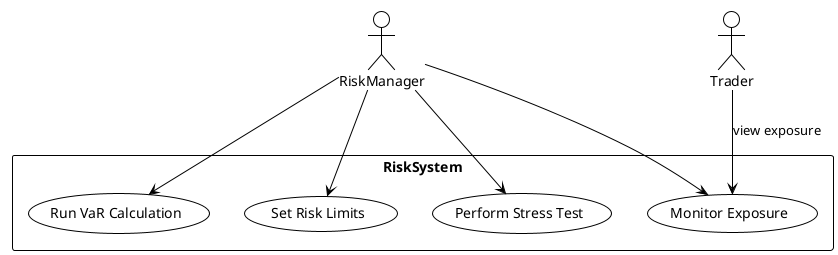 @startuml RiskUseCases
!theme plain

actor RiskManager
actor Trader

rectangle RiskSystem {
  usecase "Monitor Exposure" as UC1
  usecase "Run VaR Calculation" as UC2
  usecase "Set Risk Limits" as UC3
  usecase "Perform Stress Test" as UC4
}

RiskManager --> UC1
RiskManager --> UC2
RiskManager --> UC3
RiskManager --> UC4
Trader --> UC1 : view exposure
@enduml